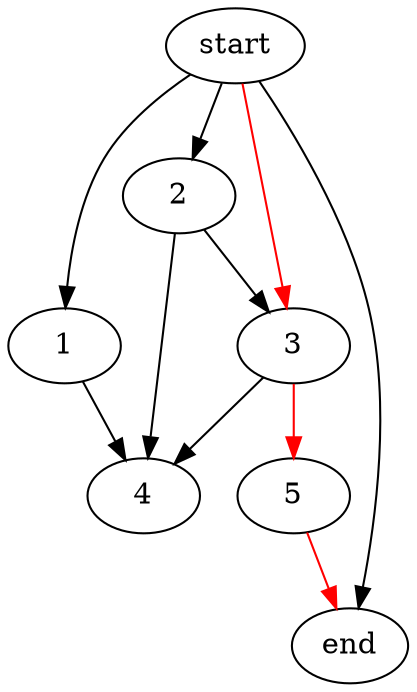digraph myGraph {
	1 -> 4
	2 -> 3
	2 -> 4
	3 -> 4
	3 -> 5 [color = red]
	5 -> end [color = red]
	start -> 1
	start -> 2
	start -> 3 [color = red]
	start -> end
}